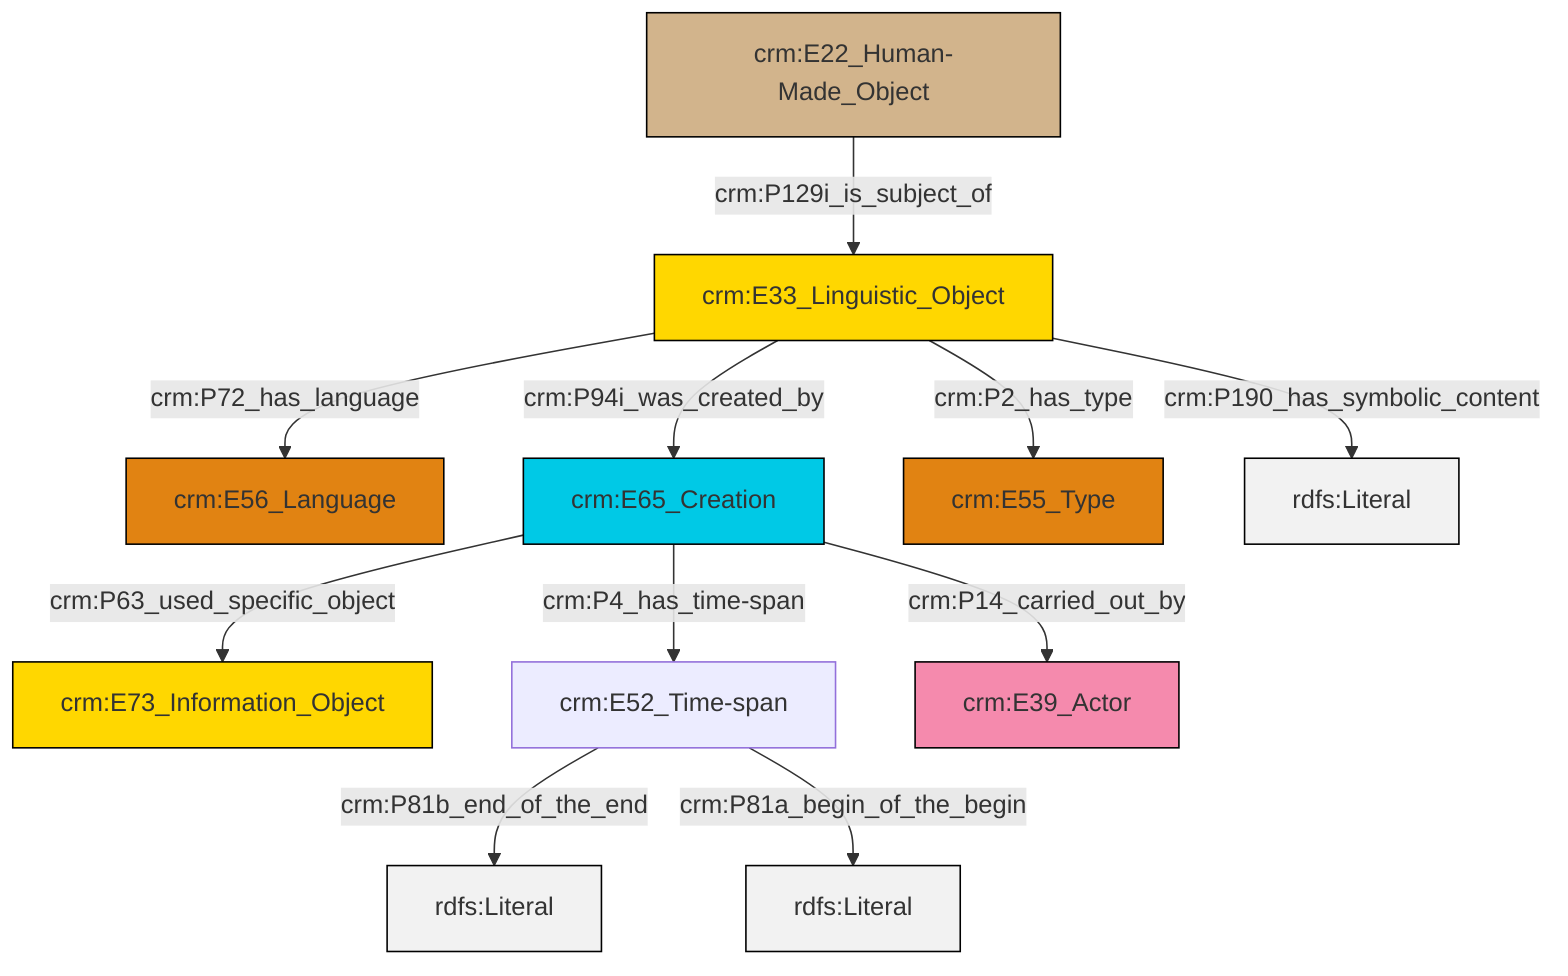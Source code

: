 graph TD
classDef Literal fill:#f2f2f2,stroke:#000000;
classDef CRM_Entity fill:#FFFFFF,stroke:#000000;
classDef Temporal_Entity fill:#00C9E6, stroke:#000000;
classDef Type fill:#E18312, stroke:#000000;
classDef Time-Span fill:#2C9C91, stroke:#000000;
classDef Appellation fill:#FFEB7F, stroke:#000000;
classDef Place fill:#008836, stroke:#000000;
classDef Persistent_Item fill:#B266B2, stroke:#000000;
classDef Conceptual_Object fill:#FFD700, stroke:#000000;
classDef Physical_Thing fill:#D2B48C, stroke:#000000;
classDef Actor fill:#f58aad, stroke:#000000;
classDef PC_Classes fill:#4ce600, stroke:#000000;
classDef Multi fill:#cccccc,stroke:#000000;

6["crm:E65_Creation"]:::Temporal_Entity -->|crm:P63_used_specific_object| 0["crm:E73_Information_Object"]:::Conceptual_Object
6["crm:E65_Creation"]:::Temporal_Entity -->|crm:P4_has_time-span| 9["crm:E52_Time-span"]:::Default
4["crm:E33_Linguistic_Object"]:::Conceptual_Object -->|crm:P190_has_symbolic_content| 12[rdfs:Literal]:::Literal
9["crm:E52_Time-span"]:::Default -->|crm:P81b_end_of_the_end| 15[rdfs:Literal]:::Literal
9["crm:E52_Time-span"]:::Default -->|crm:P81a_begin_of_the_begin| 16[rdfs:Literal]:::Literal
4["crm:E33_Linguistic_Object"]:::Conceptual_Object -->|crm:P2_has_type| 7["crm:E55_Type"]:::Type
4["crm:E33_Linguistic_Object"]:::Conceptual_Object -->|crm:P94i_was_created_by| 6["crm:E65_Creation"]:::Temporal_Entity
4["crm:E33_Linguistic_Object"]:::Conceptual_Object -->|crm:P72_has_language| 2["crm:E56_Language"]:::Type
10["crm:E22_Human-Made_Object"]:::Physical_Thing -->|crm:P129i_is_subject_of| 4["crm:E33_Linguistic_Object"]:::Conceptual_Object
6["crm:E65_Creation"]:::Temporal_Entity -->|crm:P14_carried_out_by| 17["crm:E39_Actor"]:::Actor